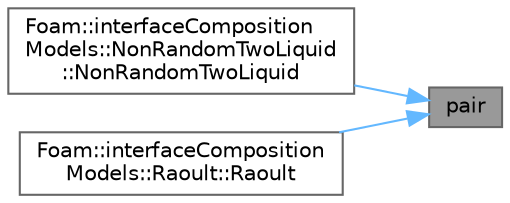 digraph "pair"
{
 // LATEX_PDF_SIZE
  bgcolor="transparent";
  edge [fontname=Helvetica,fontsize=10,labelfontname=Helvetica,labelfontsize=10];
  node [fontname=Helvetica,fontsize=10,shape=box,height=0.2,width=0.4];
  rankdir="RL";
  Node1 [id="Node000001",label="pair",height=0.2,width=0.4,color="gray40", fillcolor="grey60", style="filled", fontcolor="black",tooltip=" "];
  Node1 -> Node2 [id="edge1_Node000001_Node000002",dir="back",color="steelblue1",style="solid",tooltip=" "];
  Node2 [id="Node000002",label="Foam::interfaceComposition\lModels::NonRandomTwoLiquid\l::NonRandomTwoLiquid",height=0.2,width=0.4,color="grey40", fillcolor="white", style="filled",URL="$classFoam_1_1interfaceCompositionModels_1_1NonRandomTwoLiquid.html#a0f569c3d9045217133e7b7a3d43d1cac",tooltip=" "];
  Node1 -> Node3 [id="edge2_Node000001_Node000003",dir="back",color="steelblue1",style="solid",tooltip=" "];
  Node3 [id="Node000003",label="Foam::interfaceComposition\lModels::Raoult::Raoult",height=0.2,width=0.4,color="grey40", fillcolor="white", style="filled",URL="$classFoam_1_1interfaceCompositionModels_1_1Raoult.html#a3f03f8e4116aceb85dbe6ae55238566d",tooltip=" "];
}
